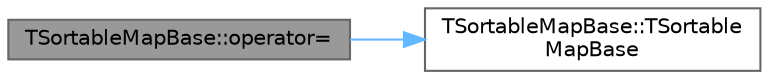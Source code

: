 digraph "TSortableMapBase::operator="
{
 // INTERACTIVE_SVG=YES
 // LATEX_PDF_SIZE
  bgcolor="transparent";
  edge [fontname=Helvetica,fontsize=10,labelfontname=Helvetica,labelfontsize=10];
  node [fontname=Helvetica,fontsize=10,shape=box,height=0.2,width=0.4];
  rankdir="LR";
  Node1 [id="Node000001",label="TSortableMapBase::operator=",height=0.2,width=0.4,color="gray40", fillcolor="grey60", style="filled", fontcolor="black",tooltip=" "];
  Node1 -> Node2 [id="edge1_Node000001_Node000002",color="steelblue1",style="solid",tooltip=" "];
  Node2 [id="Node000002",label="TSortableMapBase::TSortable\lMapBase",height=0.2,width=0.4,color="grey40", fillcolor="white", style="filled",URL="$de/df5/classTSortableMapBase.html#a5ec13e5b7549d215a86c23e659c3c689",tooltip=" "];
}
